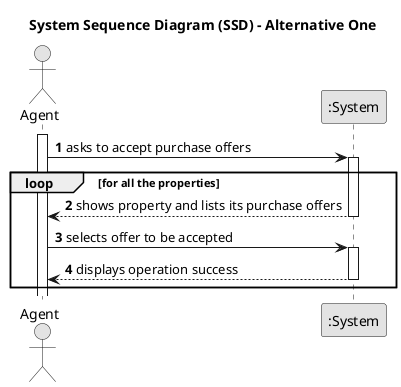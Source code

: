@startuml
skinparam monochrome true
skinparam packageStyle rectangle
skinparam shadowing false

title System Sequence Diagram (SSD) - Alternative One

autonumber

actor "Agent" as Agent
participant ":System" as System

activate Agent

    Agent -> System : asks to accept purchase offers
    activate System

    loop for all the properties

    System --> Agent : shows property and lists its purchase offers
    deactivate System

    Agent -> System  : selects offer to be accepted
    activate System

    System --> Agent : displays operation success
    deactivate System

    end loop


@enduml